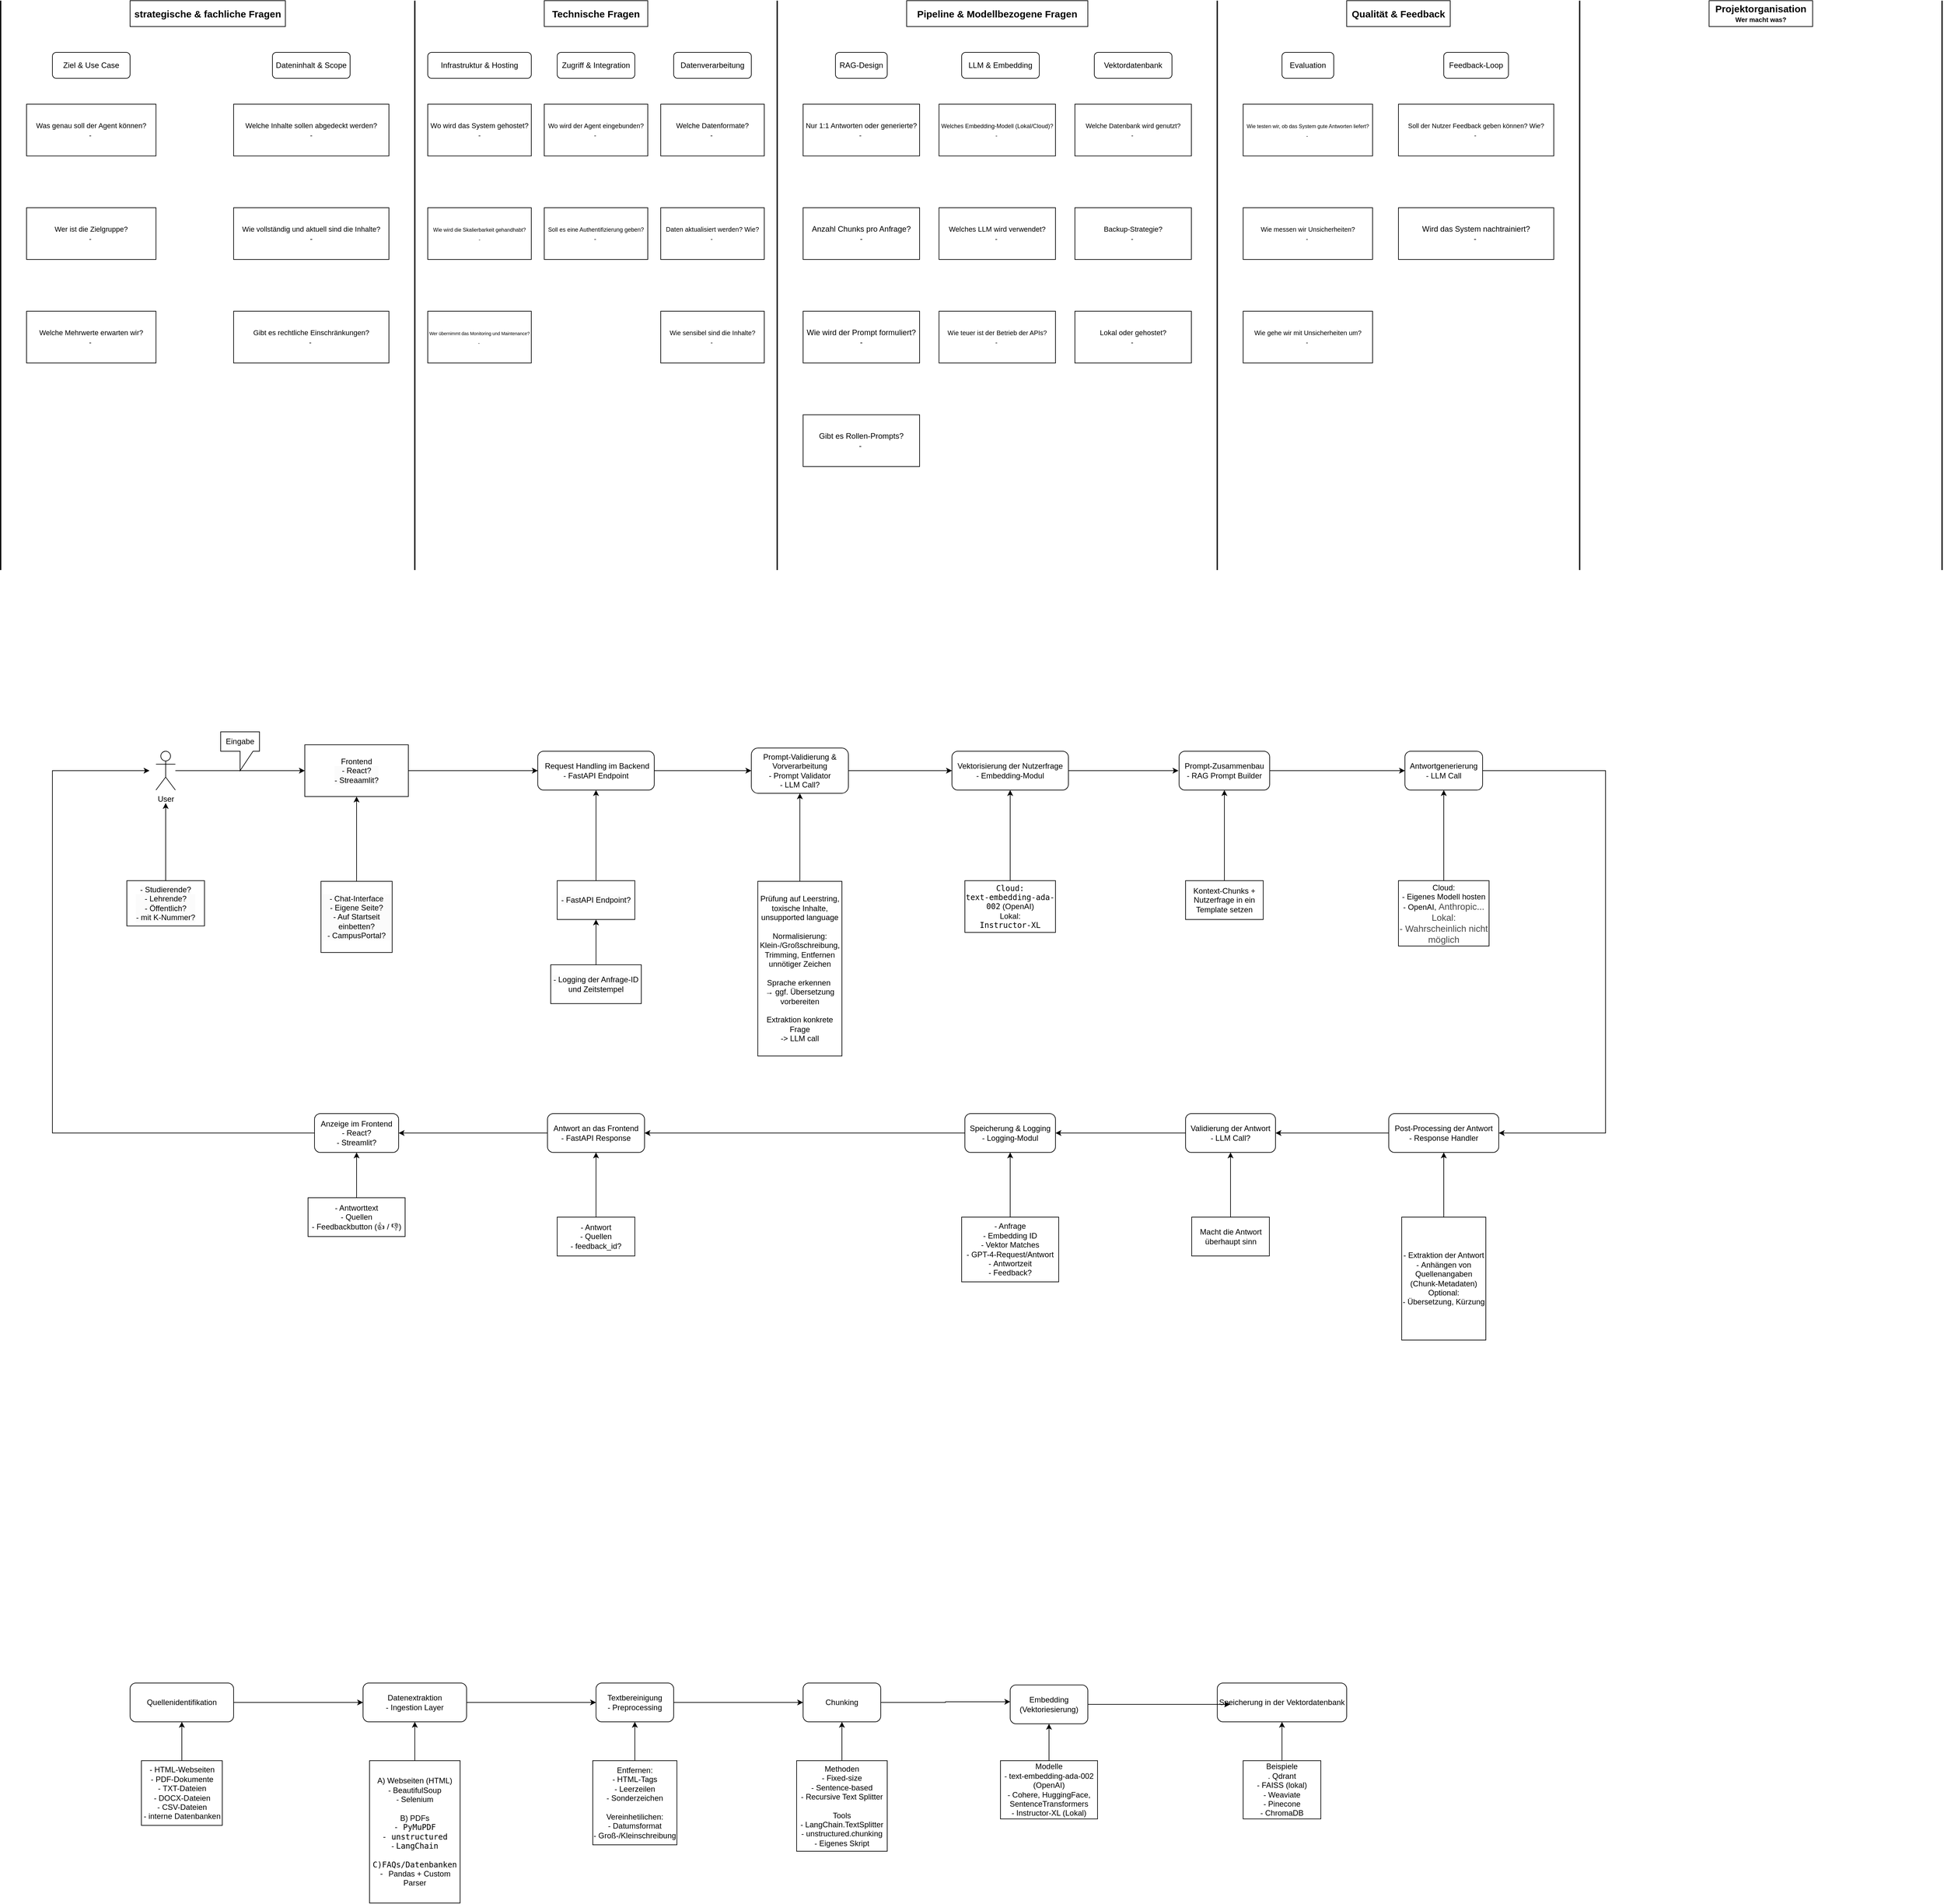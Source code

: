 <mxfile version="26.1.3">
  <diagram name="Seite-1" id="pQ_C8X8x0QOj_yy_IsF6">
    <mxGraphModel dx="2017" dy="1810" grid="1" gridSize="10" guides="1" tooltips="1" connect="1" arrows="1" fold="1" page="1" pageScale="1" pageWidth="827" pageHeight="1169" math="0" shadow="0">
      <root>
        <mxCell id="0" />
        <mxCell id="1" parent="0" />
        <mxCell id="g14tzVFC69F2aWd6N6v8-1" style="edgeStyle=orthogonalEdgeStyle;rounded=0;orthogonalLoop=1;jettySize=auto;html=1;entryX=0;entryY=0.5;entryDx=0;entryDy=0;" edge="1" parent="1" source="Zll-033PY1x5qsg0hgXu-1" target="Zll-033PY1x5qsg0hgXu-4">
          <mxGeometry relative="1" as="geometry">
            <mxPoint x="190" y="320.0" as="targetPoint" />
          </mxGeometry>
        </mxCell>
        <mxCell id="Zll-033PY1x5qsg0hgXu-1" value="User" style="shape=umlActor;verticalLabelPosition=bottom;verticalAlign=top;html=1;outlineConnect=0;" parent="1" vertex="1">
          <mxGeometry x="40" y="280" width="30" height="60" as="geometry" />
        </mxCell>
        <mxCell id="Zll-033PY1x5qsg0hgXu-3" value="Eingabe" style="shape=callout;whiteSpace=wrap;html=1;perimeter=calloutPerimeter;position2=0.5;" parent="1" vertex="1">
          <mxGeometry x="140" y="250" width="60" height="60" as="geometry" />
        </mxCell>
        <mxCell id="pPGMjQGaBLtE6NlgupBI-9" style="edgeStyle=orthogonalEdgeStyle;rounded=0;orthogonalLoop=1;jettySize=auto;html=1;" parent="1" source="Zll-033PY1x5qsg0hgXu-4" target="pPGMjQGaBLtE6NlgupBI-6" edge="1">
          <mxGeometry relative="1" as="geometry" />
        </mxCell>
        <mxCell id="Zll-033PY1x5qsg0hgXu-4" value="Frontend&lt;div&gt;&lt;div style=&quot;color: rgb(0, 0, 0); background-color: rgb(251, 251, 251);&quot;&gt;-&amp;nbsp;&lt;span style=&quot;background-color: transparent; color: light-dark(rgb(0, 0, 0), rgb(255, 255, 255));&quot;&gt;React?&lt;/span&gt;&lt;/div&gt;&lt;div style=&quot;color: rgb(0, 0, 0); background-color: rgb(251, 251, 251);&quot;&gt;&lt;span style=&quot;background-color: transparent; color: light-dark(rgb(0, 0, 0), rgb(255, 255, 255));&quot;&gt;- Streaamlit?&lt;/span&gt;&lt;/div&gt;&lt;/div&gt;" style="rounded=0;whiteSpace=wrap;html=1;" parent="1" vertex="1">
          <mxGeometry x="270" y="270" width="160" height="80" as="geometry" />
        </mxCell>
        <mxCell id="pPGMjQGaBLtE6NlgupBI-26" style="edgeStyle=orthogonalEdgeStyle;rounded=0;orthogonalLoop=1;jettySize=auto;html=1;entryX=0;entryY=0.5;entryDx=0;entryDy=0;" parent="1" source="pPGMjQGaBLtE6NlgupBI-3" target="pPGMjQGaBLtE6NlgupBI-25" edge="1">
          <mxGeometry relative="1" as="geometry" />
        </mxCell>
        <mxCell id="pPGMjQGaBLtE6NlgupBI-3" value="Prompt-Validierung &amp;amp; Vorverarbeitung&lt;div&gt;-&amp;nbsp;&lt;span style=&quot;background-color: transparent; color: light-dark(rgb(0, 0, 0), rgb(255, 255, 255));&quot;&gt;Prompt Validator&lt;/span&gt;&lt;/div&gt;&lt;div&gt;&lt;span style=&quot;background-color: transparent; color: light-dark(rgb(0, 0, 0), rgb(255, 255, 255));&quot;&gt;- LLM Call?&lt;/span&gt;&lt;/div&gt;" style="rounded=1;whiteSpace=wrap;html=1;" parent="1" vertex="1">
          <mxGeometry x="960" y="275" width="150" height="70" as="geometry" />
        </mxCell>
        <mxCell id="pPGMjQGaBLtE6NlgupBI-10" style="edgeStyle=orthogonalEdgeStyle;rounded=0;orthogonalLoop=1;jettySize=auto;html=1;" parent="1" source="pPGMjQGaBLtE6NlgupBI-6" target="pPGMjQGaBLtE6NlgupBI-3" edge="1">
          <mxGeometry relative="1" as="geometry" />
        </mxCell>
        <mxCell id="pPGMjQGaBLtE6NlgupBI-6" value="&amp;nbsp;Request Handling im Backend&lt;div&gt;-&amp;nbsp;&lt;span style=&quot;background-color: transparent; color: light-dark(rgb(0, 0, 0), rgb(255, 255, 255));&quot;&gt;FastAPI Endpoint&lt;/span&gt;&lt;/div&gt;" style="rounded=1;whiteSpace=wrap;html=1;" parent="1" vertex="1">
          <mxGeometry x="630" y="280" width="180" height="60" as="geometry" />
        </mxCell>
        <mxCell id="pPGMjQGaBLtE6NlgupBI-102" style="edgeStyle=orthogonalEdgeStyle;rounded=0;orthogonalLoop=1;jettySize=auto;html=1;" parent="1" source="pPGMjQGaBLtE6NlgupBI-8" target="pPGMjQGaBLtE6NlgupBI-3" edge="1">
          <mxGeometry relative="1" as="geometry" />
        </mxCell>
        <mxCell id="pPGMjQGaBLtE6NlgupBI-8" value="&lt;div&gt;Prüfung auf Leerstring, toxische Inhalte, unsupported language&lt;/div&gt;&lt;div&gt;&lt;br&gt;&lt;/div&gt;&lt;div&gt;Normalisierung: Klein-/Großschreibung, Trimming, Entfernen unnötiger Zeichen&lt;/div&gt;&lt;div&gt;&lt;br&gt;&lt;/div&gt;&lt;div&gt;&amp;nbsp; Sprache erkennen&amp;nbsp; &amp;nbsp; → ggf. Übersetzung vorbereiten&lt;/div&gt;&lt;div&gt;&lt;br&gt;&lt;/div&gt;&lt;div&gt;Extraktion konkrete Frage&lt;div&gt;-&amp;gt; LLM call&lt;/div&gt;&lt;/div&gt;" style="rounded=0;whiteSpace=wrap;html=1;" parent="1" vertex="1">
          <mxGeometry x="970" y="481" width="130" height="270" as="geometry" />
        </mxCell>
        <mxCell id="pPGMjQGaBLtE6NlgupBI-100" style="edgeStyle=orthogonalEdgeStyle;rounded=0;orthogonalLoop=1;jettySize=auto;html=1;entryX=0.5;entryY=1;entryDx=0;entryDy=0;" parent="1" source="pPGMjQGaBLtE6NlgupBI-15" target="Zll-033PY1x5qsg0hgXu-4" edge="1">
          <mxGeometry relative="1" as="geometry" />
        </mxCell>
        <mxCell id="pPGMjQGaBLtE6NlgupBI-15" value="&lt;div style=&quot;forced-color-adjust: none; color: rgb(0, 0, 0); font-family: Helvetica; font-size: 12px; font-style: normal; font-variant-ligatures: normal; font-variant-caps: normal; font-weight: 400; letter-spacing: normal; orphans: 2; text-align: center; text-indent: 0px; text-transform: none; widows: 2; word-spacing: 0px; -webkit-text-stroke-width: 0px; white-space: normal; background-color: rgb(251, 251, 251); text-decoration-thickness: initial; text-decoration-style: initial; text-decoration-color: initial;&quot;&gt;- Chat-Interface&lt;/div&gt;&lt;div style=&quot;forced-color-adjust: none; color: rgb(0, 0, 0); font-family: Helvetica; font-size: 12px; font-style: normal; font-variant-ligatures: normal; font-variant-caps: normal; font-weight: 400; letter-spacing: normal; orphans: 2; text-align: center; text-indent: 0px; text-transform: none; widows: 2; word-spacing: 0px; -webkit-text-stroke-width: 0px; white-space: normal; background-color: rgb(251, 251, 251); text-decoration-thickness: initial; text-decoration-style: initial; text-decoration-color: initial;&quot;&gt;- Eigene Seite?&lt;/div&gt;&lt;div style=&quot;forced-color-adjust: none; color: rgb(0, 0, 0); font-family: Helvetica; font-size: 12px; font-style: normal; font-variant-ligatures: normal; font-variant-caps: normal; font-weight: 400; letter-spacing: normal; orphans: 2; text-align: center; text-indent: 0px; text-transform: none; widows: 2; word-spacing: 0px; -webkit-text-stroke-width: 0px; white-space: normal; background-color: rgb(251, 251, 251); text-decoration-thickness: initial; text-decoration-style: initial; text-decoration-color: initial;&quot;&gt;&lt;span style=&quot;background-color: light-dark(rgb(251, 251, 251), rgb(21, 21, 21)); color: light-dark(rgb(0, 0, 0), rgb(237, 237, 237));&quot;&gt;- Auf Startseit einbetten?&lt;/span&gt;&lt;/div&gt;&lt;div style=&quot;forced-color-adjust: none; color: rgb(0, 0, 0); font-family: Helvetica; font-size: 12px; font-style: normal; font-variant-ligatures: normal; font-variant-caps: normal; font-weight: 400; letter-spacing: normal; orphans: 2; text-align: center; text-indent: 0px; text-transform: none; widows: 2; word-spacing: 0px; -webkit-text-stroke-width: 0px; white-space: normal; background-color: rgb(251, 251, 251); text-decoration-thickness: initial; text-decoration-style: initial; text-decoration-color: initial;&quot;&gt;- CampusPortal?&lt;/div&gt;" style="whiteSpace=wrap;html=1;aspect=fixed;" parent="1" vertex="1">
          <mxGeometry x="295" y="481" width="110" height="110" as="geometry" />
        </mxCell>
        <mxCell id="pPGMjQGaBLtE6NlgupBI-41" style="edgeStyle=orthogonalEdgeStyle;rounded=0;orthogonalLoop=1;jettySize=auto;html=1;" parent="1" source="pPGMjQGaBLtE6NlgupBI-25" edge="1">
          <mxGeometry relative="1" as="geometry">
            <mxPoint x="1620" y="310" as="targetPoint" />
          </mxGeometry>
        </mxCell>
        <mxCell id="pPGMjQGaBLtE6NlgupBI-25" value="Vektorisierung der Nutzerfrage&lt;div&gt;-&amp;nbsp;&lt;span style=&quot;background-color: transparent; color: light-dark(rgb(0, 0, 0), rgb(255, 255, 255));&quot;&gt;Embedding-Modul&lt;/span&gt;&lt;/div&gt;" style="rounded=1;whiteSpace=wrap;html=1;" parent="1" vertex="1">
          <mxGeometry x="1270" y="280" width="180" height="60" as="geometry" />
        </mxCell>
        <mxCell id="pPGMjQGaBLtE6NlgupBI-103" style="edgeStyle=orthogonalEdgeStyle;rounded=0;orthogonalLoop=1;jettySize=auto;html=1;" parent="1" source="pPGMjQGaBLtE6NlgupBI-29" target="pPGMjQGaBLtE6NlgupBI-25" edge="1">
          <mxGeometry relative="1" as="geometry" />
        </mxCell>
        <mxCell id="pPGMjQGaBLtE6NlgupBI-29" value="&lt;div&gt;&lt;code data-end=&quot;1335&quot; data-start=&quot;1311&quot;&gt;Cloud:&lt;/code&gt;&lt;/div&gt;&lt;code data-end=&quot;1335&quot; data-start=&quot;1311&quot;&gt;text-embedding-ada-002&lt;/code&gt;&amp;nbsp;(OpenAI)&lt;div&gt;&lt;span style=&quot;background-color: transparent; color: light-dark(rgb(0, 0, 0), rgb(255, 255, 255));&quot;&gt;Lokal:&lt;/span&gt;&lt;/div&gt;&lt;div&gt;&lt;code style=&quot;background-color: transparent; color: light-dark(rgb(0, 0, 0), rgb(255, 255, 255));&quot; data-end=&quot;1371&quot; data-start=&quot;1356&quot;&gt;Instructor-XL&lt;/code&gt;&lt;/div&gt;" style="rounded=0;whiteSpace=wrap;html=1;" parent="1" vertex="1">
          <mxGeometry x="1290" y="480" width="140" height="80" as="geometry" />
        </mxCell>
        <mxCell id="pPGMjQGaBLtE6NlgupBI-101" style="edgeStyle=orthogonalEdgeStyle;rounded=0;orthogonalLoop=1;jettySize=auto;html=1;" parent="1" source="pPGMjQGaBLtE6NlgupBI-30" target="pPGMjQGaBLtE6NlgupBI-6" edge="1">
          <mxGeometry relative="1" as="geometry" />
        </mxCell>
        <mxCell id="pPGMjQGaBLtE6NlgupBI-30" value="&lt;meta charset=&quot;utf-8&quot;&gt;&lt;span style=&quot;color: rgb(0, 0, 0); font-family: Helvetica; font-size: 12px; font-style: normal; font-variant-ligatures: normal; font-variant-caps: normal; font-weight: 400; letter-spacing: normal; orphans: 2; text-align: center; text-indent: 0px; text-transform: none; widows: 2; word-spacing: 0px; -webkit-text-stroke-width: 0px; white-space: normal; background-color: rgb(251, 251, 251); text-decoration-thickness: initial; text-decoration-style: initial; text-decoration-color: initial; display: inline !important; float: none;&quot;&gt;- FastAPI Endpoint?&lt;/span&gt;" style="rounded=0;whiteSpace=wrap;html=1;" parent="1" vertex="1">
          <mxGeometry x="660" y="480" width="120" height="60" as="geometry" />
        </mxCell>
        <mxCell id="pPGMjQGaBLtE6NlgupBI-112" style="edgeStyle=orthogonalEdgeStyle;rounded=0;orthogonalLoop=1;jettySize=auto;html=1;entryX=0.5;entryY=1;entryDx=0;entryDy=0;" parent="1" source="pPGMjQGaBLtE6NlgupBI-33" target="pPGMjQGaBLtE6NlgupBI-30" edge="1">
          <mxGeometry relative="1" as="geometry" />
        </mxCell>
        <mxCell id="pPGMjQGaBLtE6NlgupBI-33" value="&lt;meta charset=&quot;utf-8&quot;&gt;&lt;span style=&quot;color: rgb(0, 0, 0); font-family: Helvetica; font-size: 12px; font-style: normal; font-variant-ligatures: normal; font-variant-caps: normal; font-weight: 400; letter-spacing: normal; orphans: 2; text-align: center; text-indent: 0px; text-transform: none; widows: 2; word-spacing: 0px; -webkit-text-stroke-width: 0px; white-space: normal; background-color: rgb(251, 251, 251); text-decoration-thickness: initial; text-decoration-style: initial; text-decoration-color: initial; display: inline !important; float: none;&quot;&gt;- Logging der Anfrage-ID und Zeitstempel&lt;/span&gt;" style="rounded=0;whiteSpace=wrap;html=1;" parent="1" vertex="1">
          <mxGeometry x="650" y="610" width="140" height="60" as="geometry" />
        </mxCell>
        <mxCell id="pPGMjQGaBLtE6NlgupBI-99" style="edgeStyle=orthogonalEdgeStyle;rounded=0;orthogonalLoop=1;jettySize=auto;html=1;" parent="1" source="pPGMjQGaBLtE6NlgupBI-35" edge="1">
          <mxGeometry relative="1" as="geometry">
            <mxPoint x="55" y="360" as="targetPoint" />
          </mxGeometry>
        </mxCell>
        <mxCell id="pPGMjQGaBLtE6NlgupBI-35" value="&lt;meta charset=&quot;utf-8&quot;&gt;&lt;span style=&quot;forced-color-adjust: none; color: rgb(0, 0, 0); font-family: Helvetica; font-size: 12px; font-style: normal; font-variant-ligatures: normal; font-variant-caps: normal; font-weight: 400; letter-spacing: normal; orphans: 2; text-align: center; text-indent: 0px; text-transform: none; widows: 2; word-spacing: 0px; -webkit-text-stroke-width: 0px; white-space: nowrap; background-color: rgb(251, 251, 251); text-decoration-thickness: initial; text-decoration-style: initial; text-decoration-color: initial;&quot;&gt;- Studierende?&lt;/span&gt;&lt;div style=&quot;forced-color-adjust: none; color: rgb(0, 0, 0); font-family: Helvetica; font-size: 12px; font-style: normal; font-variant-ligatures: normal; font-variant-caps: normal; font-weight: 400; letter-spacing: normal; orphans: 2; text-align: center; text-indent: 0px; text-transform: none; widows: 2; word-spacing: 0px; -webkit-text-stroke-width: 0px; white-space: normal; background-color: rgb(251, 251, 251); text-decoration-thickness: initial; text-decoration-style: initial; text-decoration-color: initial;&quot;&gt;&lt;span style=&quot;forced-color-adjust: none; text-wrap-mode: nowrap;&quot;&gt;- Lehrende?&lt;/span&gt;&lt;div style=&quot;forced-color-adjust: none; text-wrap-mode: nowrap;&quot;&gt;&lt;span style=&quot;forced-color-adjust: none; background-color: transparent; color: light-dark(rgb(0, 0, 0), rgb(255, 255, 255));&quot;&gt;- Öffentlich?&lt;/span&gt;&lt;/div&gt;&lt;div style=&quot;forced-color-adjust: none; text-wrap-mode: nowrap;&quot;&gt;&lt;span style=&quot;forced-color-adjust: none; background-color: transparent; color: light-dark(rgb(0, 0, 0), rgb(255, 255, 255));&quot;&gt;- mit K-Nummer?&lt;/span&gt;&lt;/div&gt;&lt;/div&gt;" style="rounded=0;whiteSpace=wrap;html=1;" parent="1" vertex="1">
          <mxGeometry x="-5" y="480" width="120" height="70" as="geometry" />
        </mxCell>
        <mxCell id="pPGMjQGaBLtE6NlgupBI-43" style="edgeStyle=orthogonalEdgeStyle;rounded=0;orthogonalLoop=1;jettySize=auto;html=1;entryX=0;entryY=0.5;entryDx=0;entryDy=0;" parent="1" source="pPGMjQGaBLtE6NlgupBI-38" target="pPGMjQGaBLtE6NlgupBI-42" edge="1">
          <mxGeometry relative="1" as="geometry" />
        </mxCell>
        <mxCell id="pPGMjQGaBLtE6NlgupBI-38" value="Prompt-Zusammenbau&lt;div&gt;-&amp;nbsp;RAG Prompt Builder&lt;/div&gt;" style="rounded=1;whiteSpace=wrap;html=1;" parent="1" vertex="1">
          <mxGeometry x="1621" y="280" width="140" height="60" as="geometry" />
        </mxCell>
        <mxCell id="pPGMjQGaBLtE6NlgupBI-104" style="edgeStyle=orthogonalEdgeStyle;rounded=0;orthogonalLoop=1;jettySize=auto;html=1;" parent="1" source="pPGMjQGaBLtE6NlgupBI-39" target="pPGMjQGaBLtE6NlgupBI-38" edge="1">
          <mxGeometry relative="1" as="geometry" />
        </mxCell>
        <mxCell id="pPGMjQGaBLtE6NlgupBI-39" value="Kontext-Chunks + Nutzerfrage in ein Template setzen" style="rounded=0;whiteSpace=wrap;html=1;" parent="1" vertex="1">
          <mxGeometry x="1631" y="480" width="120" height="60" as="geometry" />
        </mxCell>
        <mxCell id="pPGMjQGaBLtE6NlgupBI-77" style="edgeStyle=orthogonalEdgeStyle;rounded=0;orthogonalLoop=1;jettySize=auto;html=1;entryX=1;entryY=0.5;entryDx=0;entryDy=0;" parent="1" source="pPGMjQGaBLtE6NlgupBI-42" target="pPGMjQGaBLtE6NlgupBI-47" edge="1">
          <mxGeometry relative="1" as="geometry">
            <mxPoint x="2280" y="680" as="targetPoint" />
            <Array as="points">
              <mxPoint x="2280" y="310" />
              <mxPoint x="2280" y="870" />
            </Array>
          </mxGeometry>
        </mxCell>
        <mxCell id="pPGMjQGaBLtE6NlgupBI-42" value="Antwortgenerierung&lt;div&gt;- LLM Call&lt;/div&gt;" style="rounded=1;whiteSpace=wrap;html=1;" parent="1" vertex="1">
          <mxGeometry x="1970" y="280" width="120" height="60" as="geometry" />
        </mxCell>
        <mxCell id="pPGMjQGaBLtE6NlgupBI-105" style="edgeStyle=orthogonalEdgeStyle;rounded=0;orthogonalLoop=1;jettySize=auto;html=1;entryX=0.5;entryY=1;entryDx=0;entryDy=0;" parent="1" source="pPGMjQGaBLtE6NlgupBI-44" target="pPGMjQGaBLtE6NlgupBI-42" edge="1">
          <mxGeometry relative="1" as="geometry" />
        </mxCell>
        <mxCell id="pPGMjQGaBLtE6NlgupBI-44" value="Cloud:&lt;div&gt;- Eigenes Modell hosten&lt;/div&gt;&lt;div&gt;- OpenAI,&amp;nbsp;&lt;span style=&quot;background-color: rgb(255, 255, 255); color: rgb(71, 71, 71); font-family: Arial, sans-serif; font-size: 14px; text-align: start;&quot;&gt;Anthropic...&lt;/span&gt;&lt;/div&gt;&lt;div&gt;&lt;span style=&quot;background-color: rgb(255, 255, 255); color: rgb(71, 71, 71); font-family: Arial, sans-serif; font-size: 14px; text-align: start;&quot;&gt;Lokal:&lt;/span&gt;&lt;/div&gt;&lt;div&gt;&lt;span style=&quot;background-color: rgb(255, 255, 255); color: rgb(71, 71, 71); font-family: Arial, sans-serif; font-size: 14px; text-align: start;&quot;&gt;- Wahrscheinlich nicht möglich&lt;/span&gt;&lt;/div&gt;" style="rounded=0;whiteSpace=wrap;html=1;" parent="1" vertex="1">
          <mxGeometry x="1960" y="480" width="140" height="101" as="geometry" />
        </mxCell>
        <mxCell id="pPGMjQGaBLtE6NlgupBI-75" style="edgeStyle=orthogonalEdgeStyle;rounded=0;orthogonalLoop=1;jettySize=auto;html=1;entryX=1;entryY=0.5;entryDx=0;entryDy=0;" parent="1" source="pPGMjQGaBLtE6NlgupBI-47" target="pPGMjQGaBLtE6NlgupBI-61" edge="1">
          <mxGeometry relative="1" as="geometry" />
        </mxCell>
        <mxCell id="pPGMjQGaBLtE6NlgupBI-47" value="Post-Processing der Antwort&lt;div&gt;-&amp;nbsp;&lt;span style=&quot;background-color: transparent; color: light-dark(rgb(0, 0, 0), rgb(255, 255, 255));&quot;&gt;Response Handler&lt;/span&gt;&lt;/div&gt;" style="rounded=1;whiteSpace=wrap;html=1;" parent="1" vertex="1">
          <mxGeometry x="1945" y="840" width="170" height="60" as="geometry" />
        </mxCell>
        <mxCell id="pPGMjQGaBLtE6NlgupBI-106" style="edgeStyle=orthogonalEdgeStyle;rounded=0;orthogonalLoop=1;jettySize=auto;html=1;entryX=0.5;entryY=1;entryDx=0;entryDy=0;" parent="1" source="pPGMjQGaBLtE6NlgupBI-49" target="pPGMjQGaBLtE6NlgupBI-47" edge="1">
          <mxGeometry relative="1" as="geometry" />
        </mxCell>
        <mxCell id="pPGMjQGaBLtE6NlgupBI-49" value="- Extraktion der Antwort&lt;div&gt;-&amp;nbsp;&lt;span style=&quot;background-color: transparent; color: light-dark(rgb(0, 0, 0), rgb(255, 255, 255));&quot;&gt;Anhängen von Quellenangaben (Chunk-Metadaten)&lt;/span&gt;&lt;/div&gt;&lt;div&gt;Optional:&lt;/div&gt;&lt;div&gt;- Übersetzung, Kürzung&lt;span style=&quot;background-color: transparent; color: light-dark(rgb(0, 0, 0), rgb(255, 255, 255));&quot;&gt;&lt;/span&gt;&lt;/div&gt;" style="rounded=0;whiteSpace=wrap;html=1;" parent="1" vertex="1">
          <mxGeometry x="1965" y="1000" width="130" height="190" as="geometry" />
        </mxCell>
        <mxCell id="pPGMjQGaBLtE6NlgupBI-60" style="edgeStyle=orthogonalEdgeStyle;rounded=0;orthogonalLoop=1;jettySize=auto;html=1;entryX=1;entryY=0.5;entryDx=0;entryDy=0;" parent="1" source="pPGMjQGaBLtE6NlgupBI-51" target="pPGMjQGaBLtE6NlgupBI-56" edge="1">
          <mxGeometry relative="1" as="geometry" />
        </mxCell>
        <mxCell id="pPGMjQGaBLtE6NlgupBI-51" value="Speicherung &amp;amp; Logging&lt;div&gt;-&amp;nbsp;&lt;span style=&quot;background-color: transparent; color: light-dark(rgb(0, 0, 0), rgb(255, 255, 255));&quot;&gt;Logging-Modul&lt;/span&gt;&lt;/div&gt;" style="rounded=1;whiteSpace=wrap;html=1;" parent="1" vertex="1">
          <mxGeometry x="1290" y="840" width="140" height="60" as="geometry" />
        </mxCell>
        <mxCell id="pPGMjQGaBLtE6NlgupBI-108" style="edgeStyle=orthogonalEdgeStyle;rounded=0;orthogonalLoop=1;jettySize=auto;html=1;entryX=0.5;entryY=1;entryDx=0;entryDy=0;" parent="1" source="pPGMjQGaBLtE6NlgupBI-54" target="pPGMjQGaBLtE6NlgupBI-51" edge="1">
          <mxGeometry relative="1" as="geometry" />
        </mxCell>
        <mxCell id="pPGMjQGaBLtE6NlgupBI-54" value="- Anfrage&lt;div&gt;- Embedding ID&lt;/div&gt;&lt;div&gt;- Vektor Matches&lt;/div&gt;&lt;div&gt;-&amp;nbsp;&lt;span style=&quot;background-color: transparent; color: light-dark(rgb(0, 0, 0), rgb(255, 255, 255));&quot;&gt;GPT-4-Request/Antwort&lt;/span&gt;&lt;/div&gt;&lt;div&gt;&lt;span style=&quot;background-color: transparent; color: light-dark(rgb(0, 0, 0), rgb(255, 255, 255));&quot;&gt;-&amp;nbsp;&lt;/span&gt;&lt;span style=&quot;background-color: transparent; color: light-dark(rgb(0, 0, 0), rgb(255, 255, 255));&quot;&gt;Antwortzeit&lt;/span&gt;&lt;/div&gt;&lt;div&gt;&lt;span style=&quot;background-color: transparent; color: light-dark(rgb(0, 0, 0), rgb(255, 255, 255));&quot;&gt;- Feedback?&lt;/span&gt;&lt;/div&gt;" style="rounded=0;whiteSpace=wrap;html=1;" parent="1" vertex="1">
          <mxGeometry x="1285" y="1000" width="150" height="100" as="geometry" />
        </mxCell>
        <mxCell id="pPGMjQGaBLtE6NlgupBI-69" style="edgeStyle=orthogonalEdgeStyle;rounded=0;orthogonalLoop=1;jettySize=auto;html=1;entryX=1;entryY=0.5;entryDx=0;entryDy=0;" parent="1" source="pPGMjQGaBLtE6NlgupBI-56" target="pPGMjQGaBLtE6NlgupBI-66" edge="1">
          <mxGeometry relative="1" as="geometry" />
        </mxCell>
        <mxCell id="pPGMjQGaBLtE6NlgupBI-56" value="Antwort an das Frontend&lt;div&gt;-&amp;nbsp;&lt;span style=&quot;background-color: transparent; color: light-dark(rgb(0, 0, 0), rgb(255, 255, 255));&quot;&gt;FastAPI Response&lt;/span&gt;&lt;/div&gt;" style="rounded=1;whiteSpace=wrap;html=1;" parent="1" vertex="1">
          <mxGeometry x="645" y="840" width="150" height="60" as="geometry" />
        </mxCell>
        <mxCell id="pPGMjQGaBLtE6NlgupBI-109" style="edgeStyle=orthogonalEdgeStyle;rounded=0;orthogonalLoop=1;jettySize=auto;html=1;" parent="1" source="pPGMjQGaBLtE6NlgupBI-57" target="pPGMjQGaBLtE6NlgupBI-56" edge="1">
          <mxGeometry relative="1" as="geometry" />
        </mxCell>
        <mxCell id="pPGMjQGaBLtE6NlgupBI-57" value="- Antwort&lt;div&gt;- Quellen&lt;/div&gt;&lt;div&gt;-&amp;nbsp;feedback_id?&lt;/div&gt;" style="rounded=0;whiteSpace=wrap;html=1;" parent="1" vertex="1">
          <mxGeometry x="660" y="1000" width="120" height="60" as="geometry" />
        </mxCell>
        <mxCell id="pPGMjQGaBLtE6NlgupBI-74" style="edgeStyle=orthogonalEdgeStyle;rounded=0;orthogonalLoop=1;jettySize=auto;html=1;" parent="1" source="pPGMjQGaBLtE6NlgupBI-61" target="pPGMjQGaBLtE6NlgupBI-51" edge="1">
          <mxGeometry relative="1" as="geometry" />
        </mxCell>
        <mxCell id="pPGMjQGaBLtE6NlgupBI-61" value="Validierung der Antwort&lt;div&gt;- LLM Call?&lt;/div&gt;" style="rounded=1;whiteSpace=wrap;html=1;" parent="1" vertex="1">
          <mxGeometry x="1631" y="840" width="139" height="60" as="geometry" />
        </mxCell>
        <mxCell id="pPGMjQGaBLtE6NlgupBI-107" style="edgeStyle=orthogonalEdgeStyle;rounded=0;orthogonalLoop=1;jettySize=auto;html=1;entryX=0.5;entryY=1;entryDx=0;entryDy=0;" parent="1" source="pPGMjQGaBLtE6NlgupBI-64" target="pPGMjQGaBLtE6NlgupBI-61" edge="1">
          <mxGeometry relative="1" as="geometry" />
        </mxCell>
        <mxCell id="pPGMjQGaBLtE6NlgupBI-64" value="Macht die Antwort überhaupt sinn" style="rounded=0;whiteSpace=wrap;html=1;" parent="1" vertex="1">
          <mxGeometry x="1640.5" y="1000" width="120" height="60" as="geometry" />
        </mxCell>
        <mxCell id="pPGMjQGaBLtE6NlgupBI-71" style="edgeStyle=orthogonalEdgeStyle;rounded=0;orthogonalLoop=1;jettySize=auto;html=1;" parent="1" source="pPGMjQGaBLtE6NlgupBI-66" edge="1">
          <mxGeometry relative="1" as="geometry">
            <mxPoint x="30" y="310" as="targetPoint" />
            <Array as="points">
              <mxPoint x="-120" y="870" />
              <mxPoint x="-120" y="310" />
            </Array>
          </mxGeometry>
        </mxCell>
        <mxCell id="pPGMjQGaBLtE6NlgupBI-66" value="Anzeige im Frontend&lt;div&gt;- React?&lt;/div&gt;&lt;div&gt;- Streamlit?&lt;/div&gt;" style="rounded=1;whiteSpace=wrap;html=1;" parent="1" vertex="1">
          <mxGeometry x="285" y="840" width="130" height="60" as="geometry" />
        </mxCell>
        <mxCell id="pPGMjQGaBLtE6NlgupBI-111" style="edgeStyle=orthogonalEdgeStyle;rounded=0;orthogonalLoop=1;jettySize=auto;html=1;" parent="1" source="pPGMjQGaBLtE6NlgupBI-67" target="pPGMjQGaBLtE6NlgupBI-66" edge="1">
          <mxGeometry relative="1" as="geometry" />
        </mxCell>
        <mxCell id="pPGMjQGaBLtE6NlgupBI-67" value="- Antworttext&lt;div&gt;- Quellen&lt;/div&gt;&lt;div&gt;- Feedbackbutton (&lt;span style=&quot;background-color: transparent; color: light-dark(rgb(0, 0, 0), rgb(255, 255, 255));&quot;&gt;👍 / 👎&lt;/span&gt;&lt;span style=&quot;background-color: transparent; color: light-dark(rgb(0, 0, 0), rgb(255, 255, 255));&quot;&gt;)&lt;/span&gt;&lt;/div&gt;" style="rounded=0;whiteSpace=wrap;html=1;" parent="1" vertex="1">
          <mxGeometry x="275" y="970" width="150" height="60" as="geometry" />
        </mxCell>
        <mxCell id="pPGMjQGaBLtE6NlgupBI-89" style="edgeStyle=orthogonalEdgeStyle;rounded=0;orthogonalLoop=1;jettySize=auto;html=1;entryX=0;entryY=0.5;entryDx=0;entryDy=0;" parent="1" source="pPGMjQGaBLtE6NlgupBI-82" target="pPGMjQGaBLtE6NlgupBI-85" edge="1">
          <mxGeometry relative="1" as="geometry" />
        </mxCell>
        <mxCell id="pPGMjQGaBLtE6NlgupBI-82" value="Quellenidentifikation" style="rounded=1;whiteSpace=wrap;html=1;" parent="1" vertex="1">
          <mxGeometry y="1720" width="160" height="60" as="geometry" />
        </mxCell>
        <mxCell id="pPGMjQGaBLtE6NlgupBI-96" style="edgeStyle=orthogonalEdgeStyle;rounded=0;orthogonalLoop=1;jettySize=auto;html=1;entryX=0.5;entryY=1;entryDx=0;entryDy=0;" parent="1" source="pPGMjQGaBLtE6NlgupBI-83" target="pPGMjQGaBLtE6NlgupBI-82" edge="1">
          <mxGeometry relative="1" as="geometry" />
        </mxCell>
        <mxCell id="pPGMjQGaBLtE6NlgupBI-83" value="- HTML-Webseiten&lt;div&gt;-&amp;nbsp;&lt;span style=&quot;background-color: transparent; color: light-dark(rgb(0, 0, 0), rgb(255, 255, 255));&quot;&gt;PDF-Dokumente&lt;/span&gt;&lt;/div&gt;&lt;div&gt;&lt;span style=&quot;background-color: transparent; color: light-dark(rgb(0, 0, 0), rgb(255, 255, 255));&quot;&gt;-&amp;nbsp;&lt;/span&gt;&lt;span style=&quot;background-color: transparent; color: light-dark(rgb(0, 0, 0), rgb(255, 255, 255));&quot;&gt;TXT-Dateien&lt;/span&gt;&lt;/div&gt;&lt;div&gt;&lt;span style=&quot;background-color: transparent; color: light-dark(rgb(0, 0, 0), rgb(255, 255, 255));&quot;&gt;- DOCX-Dateien&lt;/span&gt;&lt;/div&gt;&lt;div&gt;&lt;span style=&quot;background-color: transparent; color: light-dark(rgb(0, 0, 0), rgb(255, 255, 255));&quot;&gt;-&amp;nbsp;&lt;/span&gt;&lt;span style=&quot;background-color: transparent; color: light-dark(rgb(0, 0, 0), rgb(255, 255, 255));&quot;&gt;CSV-Dateien&lt;/span&gt;&lt;/div&gt;&lt;div&gt;&lt;span style=&quot;background-color: transparent; color: light-dark(rgb(0, 0, 0), rgb(255, 255, 255));&quot;&gt;- i&lt;/span&gt;&lt;span style=&quot;background-color: transparent; color: light-dark(rgb(0, 0, 0), rgb(255, 255, 255));&quot;&gt;nterne Datenbanken&lt;/span&gt;&lt;/div&gt;" style="rounded=0;whiteSpace=wrap;html=1;" parent="1" vertex="1">
          <mxGeometry x="17.5" y="1840" width="125" height="100" as="geometry" />
        </mxCell>
        <mxCell id="pPGMjQGaBLtE6NlgupBI-92" style="edgeStyle=orthogonalEdgeStyle;rounded=0;orthogonalLoop=1;jettySize=auto;html=1;entryX=0;entryY=0.5;entryDx=0;entryDy=0;" parent="1" source="pPGMjQGaBLtE6NlgupBI-85" target="pPGMjQGaBLtE6NlgupBI-91" edge="1">
          <mxGeometry relative="1" as="geometry" />
        </mxCell>
        <mxCell id="pPGMjQGaBLtE6NlgupBI-85" value="Datenextraktion&lt;div&gt;- Ingestion Layer&lt;/div&gt;" style="rounded=1;whiteSpace=wrap;html=1;" parent="1" vertex="1">
          <mxGeometry x="360" y="1720" width="160" height="60" as="geometry" />
        </mxCell>
        <mxCell id="pPGMjQGaBLtE6NlgupBI-97" style="edgeStyle=orthogonalEdgeStyle;rounded=0;orthogonalLoop=1;jettySize=auto;html=1;" parent="1" source="pPGMjQGaBLtE6NlgupBI-87" target="pPGMjQGaBLtE6NlgupBI-85" edge="1">
          <mxGeometry relative="1" as="geometry" />
        </mxCell>
        <mxCell id="pPGMjQGaBLtE6NlgupBI-87" value="A) Webseiten (HTML)&lt;div&gt;- BeautifulSoup&lt;/div&gt;&lt;div&gt;- Selenium&lt;/div&gt;&lt;div&gt;&lt;br&gt;&lt;/div&gt;&lt;div&gt;B) PDFs&lt;/div&gt;&lt;div&gt;&lt;code data-end=&quot;1423&quot; data-start=&quot;1414&quot;&gt;- PyMuPDF&lt;/code&gt;&lt;/div&gt;&lt;div&gt;&lt;code data-end=&quot;1453&quot; data-start=&quot;1439&quot;&gt;- unstructured&lt;/code&gt;&lt;/div&gt;&lt;div&gt;&lt;code data-end=&quot;1466&quot; data-start=&quot;1455&quot;&gt;&lt;font face=&quot;Helvetica&quot;&gt;-&amp;nbsp;&lt;/font&gt;LangChain&lt;/code&gt;&lt;/div&gt;&lt;div&gt;&lt;code data-end=&quot;1466&quot; data-start=&quot;1455&quot;&gt;&lt;br&gt;&lt;/code&gt;&lt;/div&gt;&lt;div&gt;&lt;code data-end=&quot;1466&quot; data-start=&quot;1455&quot;&gt;C)FAQs/Datenbanken&lt;/code&gt;&lt;/div&gt;&lt;div&gt;&lt;code data-end=&quot;1466&quot; data-start=&quot;1455&quot;&gt;-&amp;nbsp;&lt;/code&gt;&lt;span style=&quot;background-color: transparent; color: light-dark(rgb(0, 0, 0), rgb(255, 255, 255));&quot;&gt;Pandas + Custom Parser&lt;/span&gt;&lt;/div&gt;" style="rounded=0;whiteSpace=wrap;html=1;" parent="1" vertex="1">
          <mxGeometry x="370" y="1840" width="140" height="220" as="geometry" />
        </mxCell>
        <mxCell id="pPGMjQGaBLtE6NlgupBI-116" style="edgeStyle=orthogonalEdgeStyle;rounded=0;orthogonalLoop=1;jettySize=auto;html=1;" parent="1" source="pPGMjQGaBLtE6NlgupBI-91" target="pPGMjQGaBLtE6NlgupBI-113" edge="1">
          <mxGeometry relative="1" as="geometry" />
        </mxCell>
        <mxCell id="pPGMjQGaBLtE6NlgupBI-91" value="Textbereinigung&lt;div&gt;- Preprocessing&lt;/div&gt;" style="rounded=1;whiteSpace=wrap;html=1;" parent="1" vertex="1">
          <mxGeometry x="720" y="1720" width="120" height="60" as="geometry" />
        </mxCell>
        <mxCell id="pPGMjQGaBLtE6NlgupBI-98" style="edgeStyle=orthogonalEdgeStyle;rounded=0;orthogonalLoop=1;jettySize=auto;html=1;entryX=0.5;entryY=1;entryDx=0;entryDy=0;" parent="1" source="pPGMjQGaBLtE6NlgupBI-93" target="pPGMjQGaBLtE6NlgupBI-91" edge="1">
          <mxGeometry relative="1" as="geometry" />
        </mxCell>
        <mxCell id="pPGMjQGaBLtE6NlgupBI-93" value="Entfernen:&lt;div&gt;-&amp;nbsp;&lt;span style=&quot;background-color: transparent; color: light-dark(rgb(0, 0, 0), rgb(255, 255, 255));&quot;&gt;HTML-Tags&lt;/span&gt;&lt;/div&gt;&lt;div&gt;&lt;span style=&quot;background-color: transparent; color: light-dark(rgb(0, 0, 0), rgb(255, 255, 255));&quot;&gt;- Leerzeilen&lt;/span&gt;&lt;/div&gt;&lt;div&gt;&lt;span style=&quot;background-color: transparent; color: light-dark(rgb(0, 0, 0), rgb(255, 255, 255));&quot;&gt;-&amp;nbsp;&lt;/span&gt;&lt;span style=&quot;background-color: transparent; color: light-dark(rgb(0, 0, 0), rgb(255, 255, 255));&quot;&gt;Sonderzeichen&lt;/span&gt;&lt;/div&gt;&lt;div&gt;&lt;span style=&quot;background-color: transparent; color: light-dark(rgb(0, 0, 0), rgb(255, 255, 255));&quot;&gt;&lt;br&gt;&lt;/span&gt;&lt;/div&gt;&lt;div&gt;&lt;span style=&quot;background-color: transparent; color: light-dark(rgb(0, 0, 0), rgb(255, 255, 255));&quot;&gt;Vereinhetilichen:&lt;/span&gt;&lt;/div&gt;&lt;div&gt;&lt;span style=&quot;background-color: transparent; color: light-dark(rgb(0, 0, 0), rgb(255, 255, 255));&quot;&gt;- Datumsformat&lt;/span&gt;&lt;/div&gt;&lt;div&gt;&lt;span style=&quot;background-color: transparent; color: light-dark(rgb(0, 0, 0), rgb(255, 255, 255));&quot;&gt;-&amp;nbsp;&lt;/span&gt;&lt;span style=&quot;background-color: transparent; color: light-dark(rgb(0, 0, 0), rgb(255, 255, 255));&quot;&gt;Groß-/Kleinschreibung&lt;/span&gt;&lt;/div&gt;" style="rounded=0;whiteSpace=wrap;html=1;" parent="1" vertex="1">
          <mxGeometry x="715" y="1840" width="130" height="130" as="geometry" />
        </mxCell>
        <mxCell id="pPGMjQGaBLtE6NlgupBI-113" value="Chunking" style="rounded=1;whiteSpace=wrap;html=1;" parent="1" vertex="1">
          <mxGeometry x="1040" y="1720" width="120" height="60" as="geometry" />
        </mxCell>
        <mxCell id="pPGMjQGaBLtE6NlgupBI-115" style="edgeStyle=orthogonalEdgeStyle;rounded=0;orthogonalLoop=1;jettySize=auto;html=1;entryX=0.5;entryY=1;entryDx=0;entryDy=0;" parent="1" source="pPGMjQGaBLtE6NlgupBI-114" target="pPGMjQGaBLtE6NlgupBI-113" edge="1">
          <mxGeometry relative="1" as="geometry" />
        </mxCell>
        <mxCell id="pPGMjQGaBLtE6NlgupBI-114" value="&lt;div&gt;Methoden&lt;/div&gt;- Fixed-size&lt;div&gt;-&amp;nbsp;&lt;span style=&quot;background-color: transparent; color: light-dark(rgb(0, 0, 0), rgb(255, 255, 255));&quot;&gt;Sentence-based&lt;/span&gt;&lt;/div&gt;&lt;div&gt;&lt;span style=&quot;background-color: transparent; color: light-dark(rgb(0, 0, 0), rgb(255, 255, 255));&quot;&gt;-&amp;nbsp;&lt;/span&gt;&lt;span style=&quot;background-color: transparent; color: light-dark(rgb(0, 0, 0), rgb(255, 255, 255));&quot;&gt;Recursive Text Splitter&lt;/span&gt;&lt;/div&gt;&lt;div&gt;&lt;span style=&quot;background-color: transparent; color: light-dark(rgb(0, 0, 0), rgb(255, 255, 255));&quot;&gt;&lt;br&gt;&lt;/span&gt;&lt;/div&gt;&lt;div&gt;&lt;span style=&quot;background-color: transparent; color: light-dark(rgb(0, 0, 0), rgb(255, 255, 255));&quot;&gt;Tools&lt;/span&gt;&lt;/div&gt;&lt;div&gt;&lt;span style=&quot;background-color: transparent; color: light-dark(rgb(0, 0, 0), rgb(255, 255, 255));&quot;&gt;-&amp;nbsp;&lt;/span&gt;&lt;span style=&quot;background-color: transparent; color: light-dark(rgb(0, 0, 0), rgb(255, 255, 255));&quot;&gt;LangChain.TextSplitter&lt;/span&gt;&lt;/div&gt;&lt;div&gt;&lt;span style=&quot;background-color: transparent; color: light-dark(rgb(0, 0, 0), rgb(255, 255, 255));&quot;&gt;-&amp;nbsp;&lt;/span&gt;&lt;span style=&quot;background-color: transparent; color: light-dark(rgb(0, 0, 0), rgb(255, 255, 255));&quot;&gt;unstructured.chunking&lt;/span&gt;&lt;/div&gt;&lt;div&gt;&lt;span style=&quot;background-color: transparent; color: light-dark(rgb(0, 0, 0), rgb(255, 255, 255));&quot;&gt;-&amp;nbsp;&lt;/span&gt;&lt;span style=&quot;background-color: transparent; color: light-dark(rgb(0, 0, 0), rgb(255, 255, 255));&quot;&gt;Eigenes Skript&lt;/span&gt;&lt;/div&gt;" style="rounded=0;whiteSpace=wrap;html=1;" parent="1" vertex="1">
          <mxGeometry x="1030" y="1840" width="140" height="140" as="geometry" />
        </mxCell>
        <mxCell id="pPGMjQGaBLtE6NlgupBI-117" value="Embedding&lt;div&gt;(Vektoriesierung)&lt;/div&gt;" style="rounded=1;whiteSpace=wrap;html=1;" parent="1" vertex="1">
          <mxGeometry x="1360" y="1723" width="120" height="60" as="geometry" />
        </mxCell>
        <mxCell id="pPGMjQGaBLtE6NlgupBI-121" style="edgeStyle=orthogonalEdgeStyle;rounded=0;orthogonalLoop=1;jettySize=auto;html=1;entryX=0.5;entryY=1;entryDx=0;entryDy=0;" parent="1" source="pPGMjQGaBLtE6NlgupBI-119" target="pPGMjQGaBLtE6NlgupBI-117" edge="1">
          <mxGeometry relative="1" as="geometry" />
        </mxCell>
        <mxCell id="pPGMjQGaBLtE6NlgupBI-119" value="Modelle&lt;div&gt;-&amp;nbsp;&lt;span style=&quot;background-color: transparent; color: light-dark(rgb(0, 0, 0), rgb(255, 255, 255));&quot;&gt;text-embedding-ada-002 (OpenAI)&lt;/span&gt;&lt;/div&gt;&lt;div&gt;&lt;span style=&quot;background-color: transparent; color: light-dark(rgb(0, 0, 0), rgb(255, 255, 255));&quot;&gt;- C&lt;/span&gt;&lt;span style=&quot;background-color: transparent; color: light-dark(rgb(0, 0, 0), rgb(255, 255, 255));&quot;&gt;ohere, HuggingFace, SentenceTransformers&lt;/span&gt;&lt;/div&gt;&lt;div&gt;-&amp;nbsp;&lt;span style=&quot;background-color: transparent; color: light-dark(rgb(0, 0, 0), rgb(255, 255, 255));&quot;&gt;Instructor-XL (Lokal)&lt;/span&gt;&lt;/div&gt;" style="rounded=0;whiteSpace=wrap;html=1;" parent="1" vertex="1">
          <mxGeometry x="1345" y="1840" width="150" height="90" as="geometry" />
        </mxCell>
        <mxCell id="pPGMjQGaBLtE6NlgupBI-120" style="edgeStyle=orthogonalEdgeStyle;rounded=0;orthogonalLoop=1;jettySize=auto;html=1;entryX=0.001;entryY=0.433;entryDx=0;entryDy=0;entryPerimeter=0;" parent="1" source="pPGMjQGaBLtE6NlgupBI-113" target="pPGMjQGaBLtE6NlgupBI-117" edge="1">
          <mxGeometry relative="1" as="geometry" />
        </mxCell>
        <mxCell id="pPGMjQGaBLtE6NlgupBI-122" value="Speicherung in der Vektordatenbank" style="rounded=1;whiteSpace=wrap;html=1;" parent="1" vertex="1">
          <mxGeometry x="1680" y="1720" width="200" height="60" as="geometry" />
        </mxCell>
        <mxCell id="pPGMjQGaBLtE6NlgupBI-125" style="edgeStyle=orthogonalEdgeStyle;rounded=0;orthogonalLoop=1;jettySize=auto;html=1;" parent="1" source="pPGMjQGaBLtE6NlgupBI-123" target="pPGMjQGaBLtE6NlgupBI-122" edge="1">
          <mxGeometry relative="1" as="geometry" />
        </mxCell>
        <mxCell id="pPGMjQGaBLtE6NlgupBI-123" value="Beispiele&lt;div&gt;.&amp;nbsp;&lt;span style=&quot;background-color: transparent; color: light-dark(rgb(0, 0, 0), rgb(255, 255, 255));&quot;&gt;Qdrant&lt;br&gt;-&amp;nbsp;&lt;/span&gt;&lt;span style=&quot;background-color: transparent; color: light-dark(rgb(0, 0, 0), rgb(255, 255, 255));&quot;&gt;FAISS (lokal)&lt;/span&gt;&lt;/div&gt;&lt;div&gt;&lt;span style=&quot;background-color: transparent;&quot;&gt;- Weaviate&lt;/span&gt;&lt;/div&gt;&lt;div&gt;&lt;span style=&quot;background-color: transparent;&quot;&gt;- Pinecone&lt;/span&gt;&lt;/div&gt;&lt;div&gt;&lt;span style=&quot;background-color: transparent;&quot;&gt;- ChromaDB&lt;/span&gt;&lt;/div&gt;" style="rounded=0;whiteSpace=wrap;html=1;" parent="1" vertex="1">
          <mxGeometry x="1720" y="1840" width="120" height="90" as="geometry" />
        </mxCell>
        <mxCell id="pPGMjQGaBLtE6NlgupBI-124" style="edgeStyle=orthogonalEdgeStyle;rounded=0;orthogonalLoop=1;jettySize=auto;html=1;entryX=0.1;entryY=0.55;entryDx=0;entryDy=0;entryPerimeter=0;" parent="1" source="pPGMjQGaBLtE6NlgupBI-117" target="pPGMjQGaBLtE6NlgupBI-122" edge="1">
          <mxGeometry relative="1" as="geometry" />
        </mxCell>
        <mxCell id="pPGMjQGaBLtE6NlgupBI-127" value="&lt;b&gt;&lt;font style=&quot;font-size: 15px;&quot;&gt;strategische &amp;amp; fachliche Fragen&lt;/font&gt;&lt;/b&gt;" style="rounded=0;whiteSpace=wrap;html=1;" parent="1" vertex="1">
          <mxGeometry y="-880" width="240" height="40" as="geometry" />
        </mxCell>
        <mxCell id="pPGMjQGaBLtE6NlgupBI-129" value="&lt;b&gt;&lt;font style=&quot;font-size: 15px;&quot;&gt;Technische Fragen&lt;/font&gt;&lt;/b&gt;" style="rounded=0;whiteSpace=wrap;html=1;" parent="1" vertex="1">
          <mxGeometry x="640" y="-880" width="160" height="40" as="geometry" />
        </mxCell>
        <mxCell id="pPGMjQGaBLtE6NlgupBI-133" value="&lt;font style=&quot;font-size: 15px;&quot;&gt;&lt;b&gt;Pipeline &amp;amp; Modellbezogene Fragen&lt;/b&gt;&lt;/font&gt;" style="rounded=0;whiteSpace=wrap;html=1;" parent="1" vertex="1">
          <mxGeometry x="1200" y="-880" width="280" height="40" as="geometry" />
        </mxCell>
        <mxCell id="pPGMjQGaBLtE6NlgupBI-134" value="&lt;b&gt;&lt;font style=&quot;font-size: 15px;&quot;&gt;Qualität &amp;amp; Feedback&lt;/font&gt;&lt;/b&gt;" style="rounded=0;whiteSpace=wrap;html=1;" parent="1" vertex="1">
          <mxGeometry x="1880" y="-880" width="160" height="40" as="geometry" />
        </mxCell>
        <mxCell id="pPGMjQGaBLtE6NlgupBI-135" value="&lt;b&gt;&lt;font style=&quot;font-size: 15px;&quot;&gt;Projektorganisation&lt;/font&gt;&lt;/b&gt;&lt;div&gt;&lt;b&gt;&lt;font size=&quot;1&quot; style=&quot;&quot;&gt;Wer macht was?&lt;/font&gt;&lt;/b&gt;&lt;/div&gt;" style="rounded=0;whiteSpace=wrap;html=1;" parent="1" vertex="1">
          <mxGeometry x="2440" y="-880" width="160" height="40" as="geometry" />
        </mxCell>
        <mxCell id="pPGMjQGaBLtE6NlgupBI-136" value="" style="endArrow=none;html=1;rounded=0;strokeColor=default;strokeWidth=2;" parent="1" edge="1">
          <mxGeometry width="50" height="50" relative="1" as="geometry">
            <mxPoint x="440" as="sourcePoint" />
            <mxPoint x="440" y="-880" as="targetPoint" />
            <Array as="points" />
          </mxGeometry>
        </mxCell>
        <mxCell id="pPGMjQGaBLtE6NlgupBI-137" value="" style="endArrow=none;html=1;rounded=0;strokeWidth=2;" parent="1" edge="1">
          <mxGeometry width="50" height="50" relative="1" as="geometry">
            <mxPoint x="1000" as="sourcePoint" />
            <mxPoint x="1000" y="-880" as="targetPoint" />
            <Array as="points" />
          </mxGeometry>
        </mxCell>
        <mxCell id="pPGMjQGaBLtE6NlgupBI-138" value="" style="endArrow=none;html=1;rounded=0;strokeWidth=2;" parent="1" edge="1">
          <mxGeometry width="50" height="50" relative="1" as="geometry">
            <mxPoint x="1680" as="sourcePoint" />
            <mxPoint x="1680" y="-880" as="targetPoint" />
            <Array as="points" />
          </mxGeometry>
        </mxCell>
        <mxCell id="pPGMjQGaBLtE6NlgupBI-139" value="" style="endArrow=none;html=1;rounded=0;strokeWidth=2;" parent="1" edge="1">
          <mxGeometry width="50" height="50" relative="1" as="geometry">
            <mxPoint x="2240" as="sourcePoint" />
            <mxPoint x="2240" y="-880" as="targetPoint" />
            <Array as="points" />
          </mxGeometry>
        </mxCell>
        <mxCell id="pPGMjQGaBLtE6NlgupBI-140" value="" style="endArrow=none;html=1;rounded=0;strokeWidth=2;" parent="1" edge="1">
          <mxGeometry width="50" height="50" relative="1" as="geometry">
            <mxPoint x="-200" as="sourcePoint" />
            <mxPoint x="-200" y="-880" as="targetPoint" />
            <Array as="points" />
          </mxGeometry>
        </mxCell>
        <mxCell id="pPGMjQGaBLtE6NlgupBI-141" value="" style="endArrow=none;html=1;rounded=0;strokeWidth=2;" parent="1" edge="1">
          <mxGeometry width="50" height="50" relative="1" as="geometry">
            <mxPoint x="2800" as="sourcePoint" />
            <mxPoint x="2800" y="-880" as="targetPoint" />
            <Array as="points" />
          </mxGeometry>
        </mxCell>
        <mxCell id="pPGMjQGaBLtE6NlgupBI-143" value="Ziel &amp;amp; Use Case" style="rounded=1;whiteSpace=wrap;html=1;" parent="1" vertex="1">
          <mxGeometry x="-120" y="-800" width="120" height="40" as="geometry" />
        </mxCell>
        <mxCell id="pPGMjQGaBLtE6NlgupBI-144" value="Dateninhalt &amp;amp; Scope" style="rounded=1;whiteSpace=wrap;html=1;" parent="1" vertex="1">
          <mxGeometry x="220" y="-800" width="120" height="40" as="geometry" />
        </mxCell>
        <mxCell id="pPGMjQGaBLtE6NlgupBI-145" value="&lt;font style=&quot;font-size: 11px;&quot;&gt;Was genau soll der Agent können?&lt;/font&gt;&lt;div&gt;&lt;font style=&quot;font-size: 11px;&quot;&gt;-&amp;nbsp;&lt;/font&gt;&lt;/div&gt;" style="rounded=0;whiteSpace=wrap;html=1;" parent="1" vertex="1">
          <mxGeometry x="-160" y="-720" width="200" height="80" as="geometry" />
        </mxCell>
        <mxCell id="pPGMjQGaBLtE6NlgupBI-146" value="&lt;font style=&quot;font-size: 11px;&quot;&gt;Wer ist die Zielgruppe?&lt;br&gt;&lt;/font&gt;&lt;div&gt;&lt;font style=&quot;font-size: 11px;&quot;&gt;-&amp;nbsp;&lt;/font&gt;&lt;/div&gt;" style="rounded=0;whiteSpace=wrap;html=1;" parent="1" vertex="1">
          <mxGeometry x="-160" y="-560" width="200" height="80" as="geometry" />
        </mxCell>
        <mxCell id="pPGMjQGaBLtE6NlgupBI-147" value="&lt;font style=&quot;font-size: 11px;&quot;&gt;Welche Mehrwerte erwarten wir?&lt;br&gt;&lt;/font&gt;&lt;div&gt;&lt;font style=&quot;font-size: 11px;&quot;&gt;-&amp;nbsp;&lt;/font&gt;&lt;/div&gt;" style="rounded=0;whiteSpace=wrap;html=1;" parent="1" vertex="1">
          <mxGeometry x="-160" y="-400" width="200" height="80" as="geometry" />
        </mxCell>
        <mxCell id="pPGMjQGaBLtE6NlgupBI-148" value="&lt;font style=&quot;font-size: 11px;&quot;&gt;Welche Inhalte sollen abgedeckt werden?&lt;/font&gt;&lt;div&gt;&lt;font style=&quot;font-size: 11px;&quot;&gt;-&lt;/font&gt;&lt;/div&gt;" style="rounded=0;whiteSpace=wrap;html=1;" parent="1" vertex="1">
          <mxGeometry x="160" y="-720" width="240" height="80" as="geometry" />
        </mxCell>
        <mxCell id="pPGMjQGaBLtE6NlgupBI-149" value="&lt;div&gt;&lt;font style=&quot;font-size: 11px;&quot;&gt;Wie vollständig und aktuell sind die Inhalte?&lt;/font&gt;&lt;/div&gt;&lt;div&gt;-&lt;/div&gt;" style="rounded=0;whiteSpace=wrap;html=1;" parent="1" vertex="1">
          <mxGeometry x="160" y="-560" width="240" height="80" as="geometry" />
        </mxCell>
        <mxCell id="pPGMjQGaBLtE6NlgupBI-150" value="&lt;font style=&quot;font-size: 11px;&quot;&gt;Gibt es rechtliche Einschränkungen?&lt;/font&gt;&lt;div&gt;&lt;font style=&quot;font-size: 11px;&quot;&gt;-&amp;nbsp;&lt;/font&gt;&lt;/div&gt;" style="rounded=0;whiteSpace=wrap;html=1;" parent="1" vertex="1">
          <mxGeometry x="160" y="-400" width="240" height="80" as="geometry" />
        </mxCell>
        <mxCell id="pPGMjQGaBLtE6NlgupBI-151" value="Infrastruktur &amp;amp; Hosting" style="rounded=1;whiteSpace=wrap;html=1;" parent="1" vertex="1">
          <mxGeometry x="460" y="-800" width="160" height="40" as="geometry" />
        </mxCell>
        <mxCell id="pPGMjQGaBLtE6NlgupBI-152" value="Zugriff &amp;amp; Integration" style="rounded=1;whiteSpace=wrap;html=1;" parent="1" vertex="1">
          <mxGeometry x="660" y="-800" width="120" height="40" as="geometry" />
        </mxCell>
        <mxCell id="pPGMjQGaBLtE6NlgupBI-153" value="Datenverarbeitung" style="rounded=1;whiteSpace=wrap;html=1;" parent="1" vertex="1">
          <mxGeometry x="840" y="-800" width="120" height="40" as="geometry" />
        </mxCell>
        <mxCell id="pPGMjQGaBLtE6NlgupBI-154" value="&lt;div&gt;&lt;font style=&quot;font-size: 11px;&quot;&gt;Wo wird das System gehostet?&lt;/font&gt;&lt;/div&gt;&lt;div&gt;&lt;font style=&quot;font-size: 11px;&quot;&gt;-&lt;/font&gt;&lt;/div&gt;" style="rounded=0;whiteSpace=wrap;html=1;" parent="1" vertex="1">
          <mxGeometry x="460" y="-720" width="160" height="80" as="geometry" />
        </mxCell>
        <mxCell id="pPGMjQGaBLtE6NlgupBI-155" value="&lt;div&gt;&lt;span style=&quot;background-color: transparent; color: light-dark(rgb(0, 0, 0), rgb(255, 255, 255));&quot;&gt;&lt;font style=&quot;font-size: 8px;&quot;&gt;Wie wird die Skalierbarkeit gehandhabt?&lt;/font&gt;&lt;/span&gt;&lt;/div&gt;&lt;div&gt;&lt;span style=&quot;background-color: transparent; color: light-dark(rgb(0, 0, 0), rgb(255, 255, 255));&quot;&gt;&lt;font style=&quot;font-size: 8px;&quot;&gt;-&lt;/font&gt;&lt;/span&gt;&lt;/div&gt;" style="rounded=0;whiteSpace=wrap;html=1;" parent="1" vertex="1">
          <mxGeometry x="460" y="-560" width="160" height="80" as="geometry" />
        </mxCell>
        <mxCell id="pPGMjQGaBLtE6NlgupBI-156" value="&lt;font style=&quot;font-size: 7px;&quot;&gt;Wer übernimmt das Monitoring und Maintenance?&lt;/font&gt;&lt;div&gt;&lt;font style=&quot;font-size: 7px;&quot;&gt;-&amp;nbsp;&lt;/font&gt;&lt;/div&gt;" style="rounded=0;whiteSpace=wrap;html=1;" parent="1" vertex="1">
          <mxGeometry x="460" y="-400" width="160" height="80" as="geometry" />
        </mxCell>
        <mxCell id="pPGMjQGaBLtE6NlgupBI-157" value="&lt;font style=&quot;font-size: 10px;&quot;&gt;Wo wird der Agent eingebunden?&lt;/font&gt;&lt;div&gt;&lt;font style=&quot;font-size: 10px;&quot;&gt;-&amp;nbsp;&lt;/font&gt;&lt;/div&gt;" style="rounded=0;whiteSpace=wrap;html=1;" parent="1" vertex="1">
          <mxGeometry x="640" y="-720" width="160" height="80" as="geometry" />
        </mxCell>
        <mxCell id="pPGMjQGaBLtE6NlgupBI-160" value="&lt;font style=&quot;font-size: 9px;&quot;&gt;Soll es eine Authentifizierung geben?&lt;/font&gt;&lt;div&gt;&lt;font size=&quot;1&quot;&gt;-&amp;nbsp;&lt;/font&gt;&lt;/div&gt;" style="rounded=0;whiteSpace=wrap;html=1;" parent="1" vertex="1">
          <mxGeometry x="640" y="-560" width="160" height="80" as="geometry" />
        </mxCell>
        <mxCell id="pPGMjQGaBLtE6NlgupBI-161" value="&lt;font style=&quot;font-size: 11px;&quot;&gt;Welche Datenformate?&lt;/font&gt;&lt;div&gt;&lt;font style=&quot;font-size: 11px;&quot;&gt;-&amp;nbsp;&lt;/font&gt;&lt;/div&gt;" style="rounded=0;whiteSpace=wrap;html=1;" parent="1" vertex="1">
          <mxGeometry x="820" y="-720" width="160" height="80" as="geometry" />
        </mxCell>
        <mxCell id="pPGMjQGaBLtE6NlgupBI-162" value="&lt;font style=&quot;font-size: 10px;&quot;&gt;Daten aktualisiert werden? Wie?&lt;/font&gt;&lt;div&gt;&lt;font style=&quot;font-size: 10px;&quot;&gt;-&amp;nbsp;&lt;/font&gt;&lt;/div&gt;" style="rounded=0;whiteSpace=wrap;html=1;" parent="1" vertex="1">
          <mxGeometry x="820" y="-560" width="160" height="80" as="geometry" />
        </mxCell>
        <mxCell id="pPGMjQGaBLtE6NlgupBI-163" value="&lt;font style=&quot;font-size: 10px;&quot;&gt;Wie sensibel sind die Inhalte?&lt;/font&gt;&lt;div&gt;&lt;font style=&quot;font-size: 10px;&quot;&gt;-&amp;nbsp;&lt;/font&gt;&lt;/div&gt;" style="rounded=0;whiteSpace=wrap;html=1;" parent="1" vertex="1">
          <mxGeometry x="820" y="-400" width="160" height="80" as="geometry" />
        </mxCell>
        <mxCell id="pPGMjQGaBLtE6NlgupBI-164" value="RAG-Design" style="rounded=1;whiteSpace=wrap;html=1;" parent="1" vertex="1">
          <mxGeometry x="1090" y="-800" width="80" height="40" as="geometry" />
        </mxCell>
        <mxCell id="pPGMjQGaBLtE6NlgupBI-165" value="&lt;div&gt;&lt;span style=&quot;font-size: 11px;&quot;&gt;Nur 1:1 Antworten oder generierte?&lt;/span&gt;&lt;/div&gt;&lt;div&gt;&lt;span style=&quot;font-size: 11px;&quot;&gt;-&amp;nbsp;&lt;/span&gt;&lt;/div&gt;" style="rounded=0;whiteSpace=wrap;html=1;" parent="1" vertex="1">
          <mxGeometry x="1040" y="-720" width="180" height="80" as="geometry" />
        </mxCell>
        <mxCell id="pPGMjQGaBLtE6NlgupBI-171" value="&lt;font style=&quot;font-size: 10px;&quot;&gt;Welche Datenbank wird genutzt?&lt;/font&gt;&lt;div&gt;&lt;font style=&quot;font-size: 10px;&quot;&gt;-&amp;nbsp;&lt;/font&gt;&lt;/div&gt;" style="rounded=0;whiteSpace=wrap;html=1;" parent="1" vertex="1">
          <mxGeometry x="1460" y="-720" width="180" height="80" as="geometry" />
        </mxCell>
        <mxCell id="pPGMjQGaBLtE6NlgupBI-172" value="Vektordatenbank" style="rounded=1;whiteSpace=wrap;html=1;" parent="1" vertex="1">
          <mxGeometry x="1490" y="-800" width="120" height="40" as="geometry" />
        </mxCell>
        <mxCell id="pPGMjQGaBLtE6NlgupBI-173" value="LLM &amp;amp; Embedding" style="rounded=1;whiteSpace=wrap;html=1;" parent="1" vertex="1">
          <mxGeometry x="1285" y="-800" width="120" height="40" as="geometry" />
        </mxCell>
        <mxCell id="pPGMjQGaBLtE6NlgupBI-174" value="&lt;div&gt;&lt;font style=&quot;font-size: 9px;&quot;&gt;Welches Embedding-Modell (Lokal/Cloud)?&lt;/font&gt;&lt;/div&gt;&lt;div&gt;&lt;font style=&quot;font-size: 9px;&quot;&gt;-&amp;nbsp;&lt;/font&gt;&lt;/div&gt;" style="rounded=0;whiteSpace=wrap;html=1;" parent="1" vertex="1">
          <mxGeometry x="1250" y="-720" width="180" height="80" as="geometry" />
        </mxCell>
        <mxCell id="pPGMjQGaBLtE6NlgupBI-175" value="Anzahl Chunks pro Anfrage?&lt;div&gt;-&lt;/div&gt;" style="rounded=0;whiteSpace=wrap;html=1;" parent="1" vertex="1">
          <mxGeometry x="1040" y="-560" width="180" height="80" as="geometry" />
        </mxCell>
        <mxCell id="pPGMjQGaBLtE6NlgupBI-176" value="&lt;div&gt;&lt;font style=&quot;font-size: 11px;&quot;&gt;Welches LLM wird verwendet?&lt;/font&gt;&lt;/div&gt;&lt;div&gt;&lt;font style=&quot;font-size: 11px;&quot;&gt;-&amp;nbsp;&lt;/font&gt;&lt;/div&gt;" style="rounded=0;whiteSpace=wrap;html=1;" parent="1" vertex="1">
          <mxGeometry x="1250" y="-560" width="180" height="80" as="geometry" />
        </mxCell>
        <mxCell id="pPGMjQGaBLtE6NlgupBI-177" value="&lt;font style=&quot;font-size: 11px;&quot;&gt;Backup-Strategie?&lt;/font&gt;&lt;div&gt;&lt;font style=&quot;font-size: 11px;&quot;&gt;-&amp;nbsp;&lt;/font&gt;&lt;/div&gt;" style="rounded=0;whiteSpace=wrap;html=1;" parent="1" vertex="1">
          <mxGeometry x="1460" y="-560" width="180" height="80" as="geometry" />
        </mxCell>
        <mxCell id="pPGMjQGaBLtE6NlgupBI-181" value="Wie wird der Prompt formuliert?&lt;div&gt;-&lt;/div&gt;" style="rounded=0;whiteSpace=wrap;html=1;" parent="1" vertex="1">
          <mxGeometry x="1040" y="-400" width="180" height="80" as="geometry" />
        </mxCell>
        <mxCell id="pPGMjQGaBLtE6NlgupBI-182" value="&lt;font style=&quot;font-size: 10px;&quot;&gt;Wie teuer ist der Betrieb der APIs?&lt;/font&gt;&lt;div&gt;&lt;font style=&quot;font-size: 10px;&quot;&gt;-&amp;nbsp;&lt;/font&gt;&lt;/div&gt;" style="rounded=0;whiteSpace=wrap;html=1;" parent="1" vertex="1">
          <mxGeometry x="1250" y="-400" width="180" height="80" as="geometry" />
        </mxCell>
        <mxCell id="pPGMjQGaBLtE6NlgupBI-183" value="&lt;font style=&quot;font-size: 11px;&quot;&gt;Lokal oder gehostet?&lt;/font&gt;&lt;div&gt;&lt;font style=&quot;font-size: 11px;&quot;&gt;-&amp;nbsp;&lt;/font&gt;&lt;/div&gt;" style="rounded=0;whiteSpace=wrap;html=1;" parent="1" vertex="1">
          <mxGeometry x="1460" y="-400" width="180" height="80" as="geometry" />
        </mxCell>
        <mxCell id="pPGMjQGaBLtE6NlgupBI-184" value="Gibt es Rollen-Prompts?&lt;div&gt;-&amp;nbsp;&lt;/div&gt;" style="rounded=0;whiteSpace=wrap;html=1;" parent="1" vertex="1">
          <mxGeometry x="1040" y="-240" width="180" height="80" as="geometry" />
        </mxCell>
        <mxCell id="pPGMjQGaBLtE6NlgupBI-185" value="Evaluation" style="rounded=1;whiteSpace=wrap;html=1;" parent="1" vertex="1">
          <mxGeometry x="1780" y="-800" width="80" height="40" as="geometry" />
        </mxCell>
        <mxCell id="pPGMjQGaBLtE6NlgupBI-186" value="Feedback-Loop" style="rounded=1;whiteSpace=wrap;html=1;" parent="1" vertex="1">
          <mxGeometry x="2030" y="-800" width="100" height="40" as="geometry" />
        </mxCell>
        <mxCell id="pPGMjQGaBLtE6NlgupBI-187" value="&lt;font style=&quot;font-size: 10px;&quot;&gt;Soll der Nutzer Feedback geben können? Wie?&lt;/font&gt;&lt;div&gt;&lt;font style=&quot;font-size: 10px;&quot;&gt;-&amp;nbsp;&lt;/font&gt;&lt;/div&gt;" style="rounded=0;whiteSpace=wrap;html=1;" parent="1" vertex="1">
          <mxGeometry x="1960" y="-720" width="240" height="80" as="geometry" />
        </mxCell>
        <mxCell id="pPGMjQGaBLtE6NlgupBI-188" value="&lt;font style=&quot;font-size: 8px;&quot;&gt;Wie testen wir, ob das System gute Antworten liefert?&lt;/font&gt;&lt;div&gt;&lt;font style=&quot;font-size: 8px;&quot;&gt;-&amp;nbsp;&lt;/font&gt;&lt;/div&gt;" style="rounded=0;whiteSpace=wrap;html=1;" parent="1" vertex="1">
          <mxGeometry x="1720" y="-720" width="200" height="80" as="geometry" />
        </mxCell>
        <mxCell id="pPGMjQGaBLtE6NlgupBI-189" value="&lt;font style=&quot;font-size: 10px;&quot;&gt;Wie messen wir Unsicherheiten?&lt;/font&gt;&lt;div&gt;&lt;font style=&quot;font-size: 10px;&quot;&gt;-&amp;nbsp;&lt;/font&gt;&lt;/div&gt;" style="rounded=0;whiteSpace=wrap;html=1;" parent="1" vertex="1">
          <mxGeometry x="1720" y="-560" width="200" height="80" as="geometry" />
        </mxCell>
        <mxCell id="pPGMjQGaBLtE6NlgupBI-190" value="Wird das System nachtrainiert?&lt;div&gt;-&amp;nbsp;&lt;/div&gt;" style="rounded=0;whiteSpace=wrap;html=1;" parent="1" vertex="1">
          <mxGeometry x="1960" y="-560" width="240" height="80" as="geometry" />
        </mxCell>
        <mxCell id="pPGMjQGaBLtE6NlgupBI-193" value="&lt;font style=&quot;font-size: 10px;&quot;&gt;Wie gehe wir mit Unsicherheiten um?&lt;/font&gt;&lt;div&gt;&lt;font style=&quot;font-size: 10px;&quot;&gt;-&amp;nbsp;&lt;/font&gt;&lt;/div&gt;" style="rounded=0;whiteSpace=wrap;html=1;" parent="1" vertex="1">
          <mxGeometry x="1720" y="-400" width="200" height="80" as="geometry" />
        </mxCell>
      </root>
    </mxGraphModel>
  </diagram>
</mxfile>
